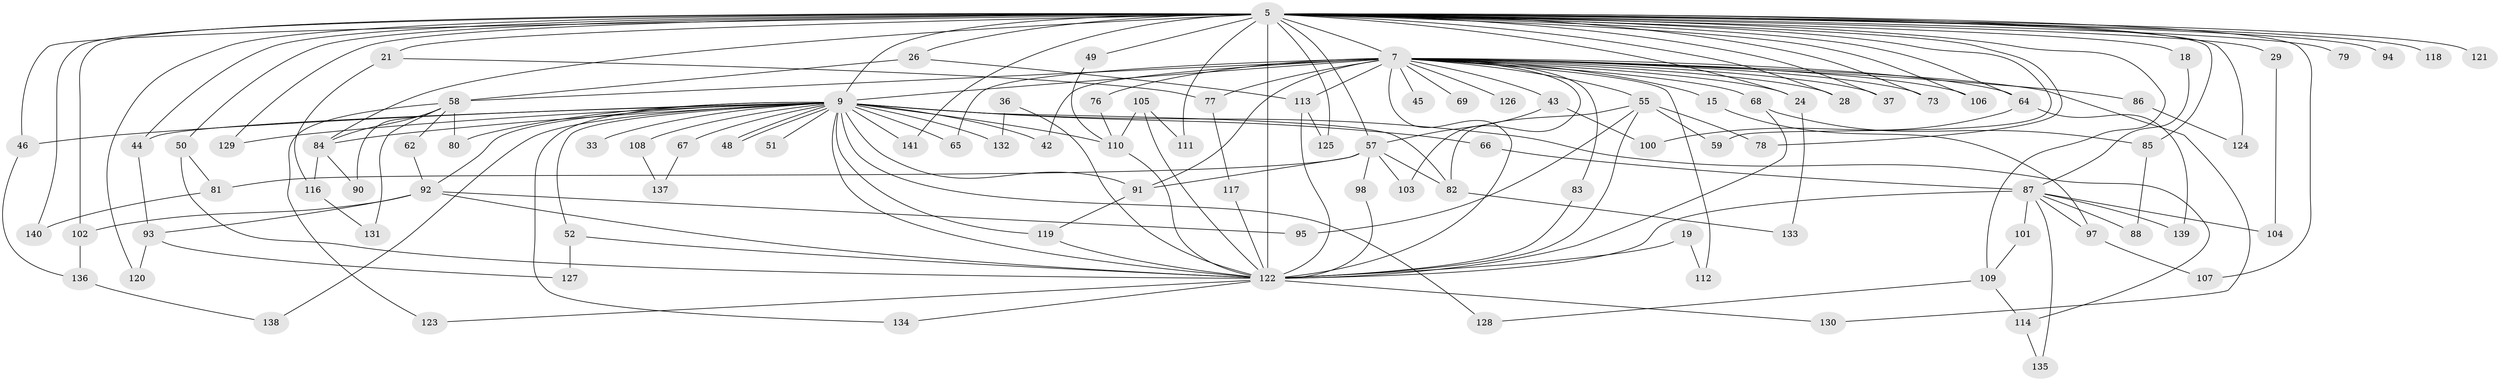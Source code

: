 // original degree distribution, {15: 0.0070921985815602835, 22: 0.0070921985815602835, 23: 0.014184397163120567, 28: 0.0070921985815602835, 26: 0.014184397163120567, 27: 0.0070921985815602835, 33: 0.0070921985815602835, 19: 0.0070921985815602835, 5: 0.014184397163120567, 3: 0.2695035460992908, 6: 0.028368794326241134, 11: 0.014184397163120567, 2: 0.5106382978723404, 4: 0.07801418439716312, 7: 0.014184397163120567}
// Generated by graph-tools (version 1.1) at 2025/48/03/04/25 21:48:08]
// undirected, 98 vertices, 178 edges
graph export_dot {
graph [start="1"]
  node [color=gray90,style=filled];
  5 [super="+2+4"];
  7 [super="+6"];
  9 [super="+8"];
  15;
  18;
  19;
  21;
  24;
  26;
  28;
  29;
  33;
  36;
  37;
  42;
  43;
  44;
  45;
  46;
  48;
  49;
  50;
  51;
  52;
  55 [super="+39"];
  57 [super="+20"];
  58 [super="+17"];
  59;
  62;
  64;
  65;
  66;
  67;
  68;
  69;
  73 [super="+56"];
  76;
  77;
  78;
  79;
  80;
  81;
  82 [super="+11"];
  83;
  84 [super="+40"];
  85;
  86;
  87 [super="+60"];
  88;
  90 [super="+61"];
  91 [super="+27+74"];
  92 [super="+89"];
  93;
  94;
  95;
  97;
  98;
  100;
  101;
  102 [super="+47"];
  103;
  104;
  105;
  106;
  107;
  108;
  109 [super="+63"];
  110 [super="+75"];
  111;
  112;
  113 [super="+70+71+72+99"];
  114;
  116;
  117;
  118;
  119 [super="+35"];
  120;
  121;
  122 [super="+22+115+10+96"];
  123;
  124;
  125;
  126;
  127;
  128;
  129;
  130;
  131;
  132 [super="+31"];
  133;
  134;
  135;
  136;
  137;
  138;
  139;
  140;
  141 [super="+30"];
  5 -- 7 [weight=8];
  5 -- 9 [weight=8];
  5 -- 21 [weight=2];
  5 -- 24;
  5 -- 26;
  5 -- 29 [weight=2];
  5 -- 50;
  5 -- 78;
  5 -- 94 [weight=2];
  5 -- 106;
  5 -- 118 [weight=2];
  5 -- 121 [weight=2];
  5 -- 140;
  5 -- 18;
  5 -- 37;
  5 -- 44;
  5 -- 46;
  5 -- 57 [weight=2];
  5 -- 124;
  5 -- 109 [weight=3];
  5 -- 102 [weight=4];
  5 -- 64;
  5 -- 129;
  5 -- 73 [weight=2];
  5 -- 141 [weight=2];
  5 -- 79 [weight=2];
  5 -- 84 [weight=2];
  5 -- 85;
  5 -- 28;
  5 -- 107;
  5 -- 111;
  5 -- 49;
  5 -- 120;
  5 -- 59;
  5 -- 125;
  5 -- 122 [weight=12];
  7 -- 9 [weight=4];
  7 -- 15 [weight=2];
  7 -- 28;
  7 -- 37;
  7 -- 43;
  7 -- 45 [weight=2];
  7 -- 64;
  7 -- 65;
  7 -- 68;
  7 -- 69 [weight=2];
  7 -- 86 [weight=2];
  7 -- 103;
  7 -- 106;
  7 -- 122 [weight=5];
  7 -- 126 [weight=2];
  7 -- 130;
  7 -- 76;
  7 -- 77;
  7 -- 83;
  7 -- 24;
  7 -- 42;
  7 -- 112;
  7 -- 58 [weight=3];
  7 -- 73;
  7 -- 113 [weight=3];
  7 -- 91;
  7 -- 55;
  9 -- 33 [weight=2];
  9 -- 42;
  9 -- 46;
  9 -- 48;
  9 -- 48;
  9 -- 51 [weight=2];
  9 -- 66;
  9 -- 108 [weight=2];
  9 -- 114;
  9 -- 129;
  9 -- 134;
  9 -- 138;
  9 -- 128;
  9 -- 65;
  9 -- 67;
  9 -- 132 [weight=2];
  9 -- 141;
  9 -- 80;
  9 -- 82 [weight=2];
  9 -- 44;
  9 -- 110 [weight=3];
  9 -- 52;
  9 -- 92;
  9 -- 122 [weight=7];
  9 -- 91 [weight=2];
  9 -- 84 [weight=2];
  9 -- 119;
  15 -- 97;
  18 -- 87;
  19 -- 112;
  19 -- 122 [weight=2];
  21 -- 77;
  21 -- 116;
  24 -- 133;
  26 -- 58;
  26 -- 113;
  29 -- 104;
  36 -- 132;
  36 -- 122;
  43 -- 100;
  43 -- 57;
  44 -- 93;
  46 -- 136;
  49 -- 110;
  50 -- 81;
  50 -- 122;
  52 -- 127;
  52 -- 122;
  55 -- 122;
  55 -- 82;
  55 -- 59;
  55 -- 78;
  55 -- 95;
  57 -- 81;
  57 -- 98;
  57 -- 82;
  57 -- 103;
  57 -- 91;
  58 -- 131;
  58 -- 90 [weight=2];
  58 -- 80;
  58 -- 123;
  58 -- 62;
  58 -- 84;
  62 -- 92;
  64 -- 100;
  64 -- 139;
  66 -- 87;
  67 -- 137;
  68 -- 85;
  68 -- 122;
  76 -- 110;
  77 -- 117;
  81 -- 140;
  82 -- 133;
  83 -- 122;
  84 -- 116;
  84 -- 90;
  85 -- 88;
  86 -- 124;
  87 -- 88;
  87 -- 122 [weight=4];
  87 -- 97;
  87 -- 101;
  87 -- 135;
  87 -- 104;
  87 -- 139;
  91 -- 119;
  92 -- 102 [weight=2];
  92 -- 93;
  92 -- 95;
  92 -- 122;
  93 -- 120;
  93 -- 127;
  97 -- 107;
  98 -- 122;
  101 -- 109;
  102 -- 136;
  105 -- 111;
  105 -- 110;
  105 -- 122;
  108 -- 137;
  109 -- 128;
  109 -- 114;
  110 -- 122;
  113 -- 125;
  113 -- 122 [weight=4];
  114 -- 135;
  116 -- 131;
  117 -- 122;
  119 -- 122;
  122 -- 130;
  122 -- 134;
  122 -- 123;
  136 -- 138;
}
